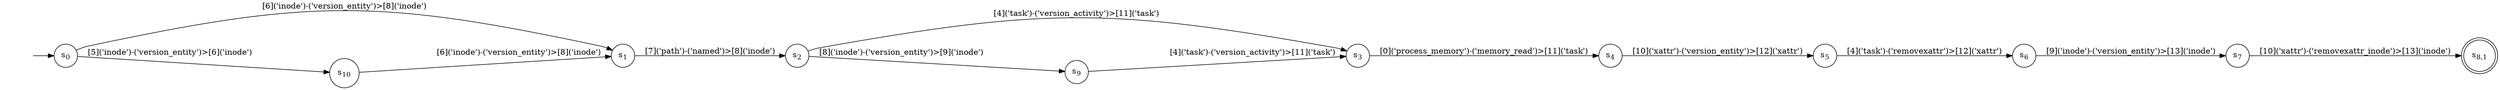 digraph DFA {
    rankdir = LR;
    I [style = invis];
    I -> S0;
    S0 [label = <s<sub>0</sub>>, shape = circle];
    S1 [label = <s<sub>1</sub>>, shape = circle];
    S2 [label = <s<sub>2</sub>>, shape = circle];
    S3 [label = <s<sub>3</sub>>, shape = circle];
    S4 [label = <s<sub>4</sub>>, shape = circle];
    S5 [label = <s<sub>5</sub>>, shape = circle];
    S6 [label = <s<sub>6</sub>>, shape = circle];
    S7 [label = <s<sub>7</sub>>, shape = circle];
    S8 [label = <s<sub>8,1</sub>>, shape = circle, peripheries = 2];
    S7 -> S8 [label = "[10]('xattr')-('removexattr_inode')>[13]('inode')"];
    S6 -> S7 [label = "[9]('inode')-('version_entity')>[13]('inode')"];
    S5 -> S6 [label = "[4]('task')-('removexattr')>[12]('xattr')"];
    S4 -> S5 [label = "[10]('xattr')-('version_entity')>[12]('xattr')"];
    S3 -> S4 [label = "[0]('process_memory')-('memory_read')>[11]('task')"];
    S2 -> S3 [label = "[4]('task')-('version_activity')>[11]('task')"];
    S9 [label = <s<sub>9</sub>>, shape = circle];
    S9 -> S3 [label = "[4]('task')-('version_activity')>[11]('task')"];
    S2 -> S9 [label = "[8]('inode')-('version_entity')>[9]('inode')"];
    S1 -> S2 [label = "[7]('path')-('named')>[8]('inode')"];
    S0 -> S1 [label = "[6]('inode')-('version_entity')>[8]('inode')"];
    S10 [label = <s<sub>10</sub>>, shape = circle];
    S10 -> S1 [label = "[6]('inode')-('version_entity')>[8]('inode')"];
    S0 -> S10 [label = "[5]('inode')-('version_entity')>[6]('inode')"];
}
